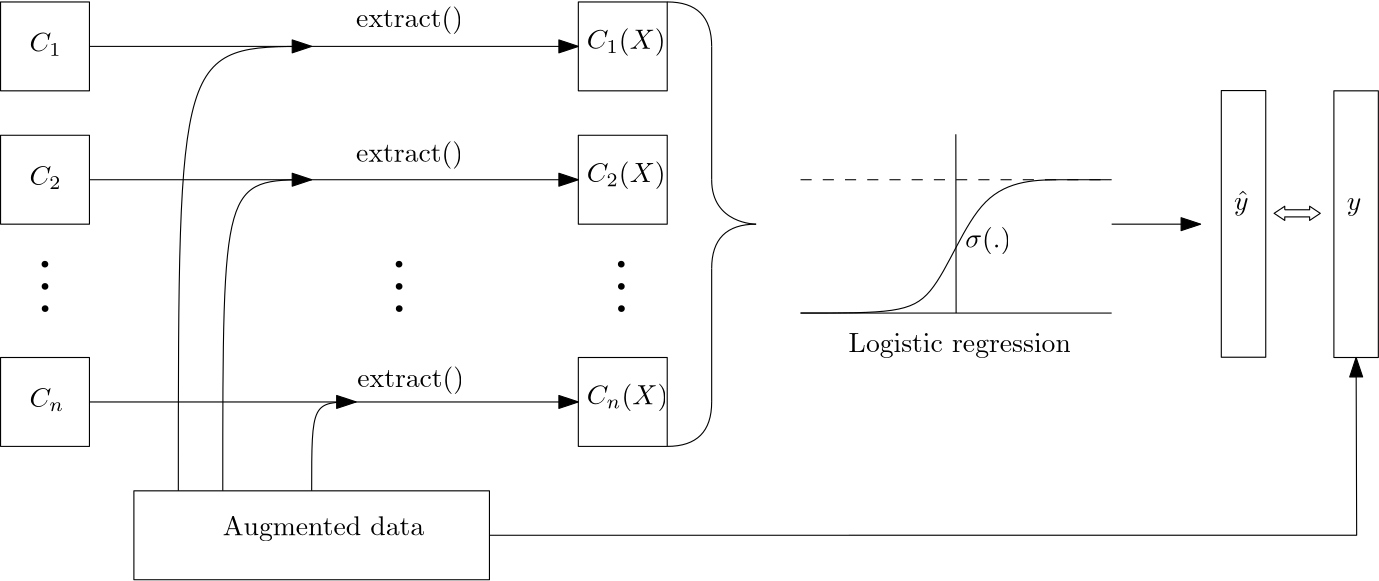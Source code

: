 <?xml version="1.0"?>
<!DOCTYPE ipe SYSTEM "ipe.dtd">
<ipe version="70206" creator="Ipe 7.2.7">
<info created="D:20180606154238" modified="D:20180606162655"/>
<ipestyle name="basic">
<symbol name="arrow/arc(spx)">
<path stroke="sym-stroke" fill="sym-stroke" pen="sym-pen">
0 0 m
-1 0.333 l
-1 -0.333 l
h
</path>
</symbol>
<symbol name="arrow/farc(spx)">
<path stroke="sym-stroke" fill="white" pen="sym-pen">
0 0 m
-1 0.333 l
-1 -0.333 l
h
</path>
</symbol>
<symbol name="arrow/ptarc(spx)">
<path stroke="sym-stroke" fill="sym-stroke" pen="sym-pen">
0 0 m
-1 0.333 l
-0.8 0 l
-1 -0.333 l
h
</path>
</symbol>
<symbol name="arrow/fptarc(spx)">
<path stroke="sym-stroke" fill="white" pen="sym-pen">
0 0 m
-1 0.333 l
-0.8 0 l
-1 -0.333 l
h
</path>
</symbol>
<symbol name="mark/circle(sx)" transformations="translations">
<path fill="sym-stroke">
0.6 0 0 0.6 0 0 e
0.4 0 0 0.4 0 0 e
</path>
</symbol>
<symbol name="mark/disk(sx)" transformations="translations">
<path fill="sym-stroke">
0.6 0 0 0.6 0 0 e
</path>
</symbol>
<symbol name="mark/fdisk(sfx)" transformations="translations">
<group>
<path fill="sym-fill">
0.5 0 0 0.5 0 0 e
</path>
<path fill="sym-stroke" fillrule="eofill">
0.6 0 0 0.6 0 0 e
0.4 0 0 0.4 0 0 e
</path>
</group>
</symbol>
<symbol name="mark/box(sx)" transformations="translations">
<path fill="sym-stroke" fillrule="eofill">
-0.6 -0.6 m
0.6 -0.6 l
0.6 0.6 l
-0.6 0.6 l
h
-0.4 -0.4 m
0.4 -0.4 l
0.4 0.4 l
-0.4 0.4 l
h
</path>
</symbol>
<symbol name="mark/square(sx)" transformations="translations">
<path fill="sym-stroke">
-0.6 -0.6 m
0.6 -0.6 l
0.6 0.6 l
-0.6 0.6 l
h
</path>
</symbol>
<symbol name="mark/fsquare(sfx)" transformations="translations">
<group>
<path fill="sym-fill">
-0.5 -0.5 m
0.5 -0.5 l
0.5 0.5 l
-0.5 0.5 l
h
</path>
<path fill="sym-stroke" fillrule="eofill">
-0.6 -0.6 m
0.6 -0.6 l
0.6 0.6 l
-0.6 0.6 l
h
-0.4 -0.4 m
0.4 -0.4 l
0.4 0.4 l
-0.4 0.4 l
h
</path>
</group>
</symbol>
<symbol name="mark/cross(sx)" transformations="translations">
<group>
<path fill="sym-stroke">
-0.43 -0.57 m
0.57 0.43 l
0.43 0.57 l
-0.57 -0.43 l
h
</path>
<path fill="sym-stroke">
-0.43 0.57 m
0.57 -0.43 l
0.43 -0.57 l
-0.57 0.43 l
h
</path>
</group>
</symbol>
<symbol name="arrow/fnormal(spx)">
<path stroke="sym-stroke" fill="white" pen="sym-pen">
0 0 m
-1 0.333 l
-1 -0.333 l
h
</path>
</symbol>
<symbol name="arrow/pointed(spx)">
<path stroke="sym-stroke" fill="sym-stroke" pen="sym-pen">
0 0 m
-1 0.333 l
-0.8 0 l
-1 -0.333 l
h
</path>
</symbol>
<symbol name="arrow/fpointed(spx)">
<path stroke="sym-stroke" fill="white" pen="sym-pen">
0 0 m
-1 0.333 l
-0.8 0 l
-1 -0.333 l
h
</path>
</symbol>
<symbol name="arrow/linear(spx)">
<path stroke="sym-stroke" pen="sym-pen">
-1 0.333 m
0 0 l
-1 -0.333 l
</path>
</symbol>
<symbol name="arrow/fdouble(spx)">
<path stroke="sym-stroke" fill="white" pen="sym-pen">
0 0 m
-1 0.333 l
-1 -0.333 l
h
-1 0 m
-2 0.333 l
-2 -0.333 l
h
</path>
</symbol>
<symbol name="arrow/double(spx)">
<path stroke="sym-stroke" fill="sym-stroke" pen="sym-pen">
0 0 m
-1 0.333 l
-1 -0.333 l
h
-1 0 m
-2 0.333 l
-2 -0.333 l
h
</path>
</symbol>
<pen name="heavier" value="0.8"/>
<pen name="fat" value="1.2"/>
<pen name="ultrafat" value="2"/>
<symbolsize name="large" value="5"/>
<symbolsize name="small" value="2"/>
<symbolsize name="tiny" value="1.1"/>
<arrowsize name="large" value="10"/>
<arrowsize name="small" value="5"/>
<arrowsize name="tiny" value="3"/>
<color name="red" value="1 0 0"/>
<color name="green" value="0 1 0"/>
<color name="blue" value="0 0 1"/>
<color name="yellow" value="1 1 0"/>
<color name="orange" value="1 0.647 0"/>
<color name="gold" value="1 0.843 0"/>
<color name="purple" value="0.627 0.125 0.941"/>
<color name="gray" value="0.745"/>
<color name="brown" value="0.647 0.165 0.165"/>
<color name="navy" value="0 0 0.502"/>
<color name="pink" value="1 0.753 0.796"/>
<color name="seagreen" value="0.18 0.545 0.341"/>
<color name="turquoise" value="0.251 0.878 0.816"/>
<color name="violet" value="0.933 0.51 0.933"/>
<color name="darkblue" value="0 0 0.545"/>
<color name="darkcyan" value="0 0.545 0.545"/>
<color name="darkgray" value="0.663"/>
<color name="darkgreen" value="0 0.392 0"/>
<color name="darkmagenta" value="0.545 0 0.545"/>
<color name="darkorange" value="1 0.549 0"/>
<color name="darkred" value="0.545 0 0"/>
<color name="lightblue" value="0.678 0.847 0.902"/>
<color name="lightcyan" value="0.878 1 1"/>
<color name="lightgray" value="0.827"/>
<color name="lightgreen" value="0.565 0.933 0.565"/>
<color name="lightyellow" value="1 1 0.878"/>
<dashstyle name="dashed" value="[4] 0"/>
<dashstyle name="dotted" value="[1 3] 0"/>
<dashstyle name="dash dotted" value="[4 2 1 2] 0"/>
<dashstyle name="dash dot dotted" value="[4 2 1 2 1 2] 0"/>
<textsize name="large" value="\large"/>
<textsize name="Large" value="\Large"/>
<textsize name="LARGE" value="\LARGE"/>
<textsize name="huge" value="\huge"/>
<textsize name="Huge" value="\Huge"/>
<textsize name="small" value="\small"/>
<textsize name="footnote" value="\footnotesize"/>
<textsize name="tiny" value="\tiny"/>
<textstyle name="center" begin="\begin{center}" end="\end{center}"/>
<textstyle name="itemize" begin="\begin{itemize}" end="\end{itemize}"/>
<textstyle name="item" begin="\begin{itemize}\item{}" end="\end{itemize}"/>
<gridsize name="4 pts" value="4"/>
<gridsize name="8 pts (~3 mm)" value="8"/>
<gridsize name="16 pts (~6 mm)" value="16"/>
<gridsize name="32 pts (~12 mm)" value="32"/>
<gridsize name="10 pts (~3.5 mm)" value="10"/>
<gridsize name="20 pts (~7 mm)" value="20"/>
<gridsize name="14 pts (~5 mm)" value="14"/>
<gridsize name="28 pts (~10 mm)" value="28"/>
<gridsize name="56 pts (~20 mm)" value="56"/>
<anglesize name="90 deg" value="90"/>
<anglesize name="60 deg" value="60"/>
<anglesize name="45 deg" value="45"/>
<anglesize name="30 deg" value="30"/>
<anglesize name="22.5 deg" value="22.5"/>
<opacity name="10%" value="0.1"/>
<opacity name="30%" value="0.3"/>
<opacity name="50%" value="0.5"/>
<opacity name="75%" value="0.75"/>
<tiling name="falling" angle="-60" step="4" width="1"/>
<tiling name="rising" angle="30" step="4" width="1"/>
</ipestyle>
<page>
<layer name="alpha"/>
<view layers="alpha" active="alpha"/>
<path layer="alpha" stroke="black">
16 832 m
16 800 l
48 800 l
48 832 l
h
</path>
<text matrix="1 0 0 1 -5.58343 -1.86114" pos="32 816" stroke="black" type="label" width="11.59" height="6.812" depth="1.49" valign="baseline" style="math">C_1</text>
<path matrix="1 0 0 1 0 -48" stroke="black">
16 832 m
16 800 l
48 800 l
48 832 l
h
</path>
<text matrix="1 0 0 1 -5.58343 -49.8611" pos="32 816" stroke="black" type="label" width="11.59" height="6.812" depth="1.49" valign="baseline" style="math">C_2</text>
<path matrix="1 0 0 1 0 -128" stroke="black">
16 832 m
16 800 l
48 800 l
48 832 l
h
</path>
<text matrix="1 0 0 1 -5.58343 -129.861" pos="32 816" stroke="black" type="label" width="12.544" height="6.812" depth="1.49" valign="baseline" style="math">C_n</text>
<use matrix="-0.00199961 0.499996 -0.499996 -0.00199961 416.322 651.134" name="mark/disk(sx)" pos="144 768" size="small" stroke="black"/>
<use matrix="-0.00199961 0.499996 -0.499996 -0.00199961 416.322 651.134" name="mark/disk(sx)" pos="160 768" size="small" stroke="black"/>
<use matrix="-0.00199961 0.499996 -0.499996 -0.00199961 416.322 651.134" name="mark/disk(sx)" pos="176 768" size="small" stroke="black"/>
<path stroke="black">
64 656 m
64 624 l
192 624 l
192 656 l
h
</path>
<text matrix="1 0 0 1 16 0" pos="80 640" stroke="black" type="label" width="72.506" height="6.926" depth="1.93" valign="baseline">Augmented data</text>
<path stroke="black" arrow="normal/normal">
48 816 m
224 816 l
</path>
<path stroke="black" arrow="normal/normal">
48 768 m
224 768 l
</path>
<path stroke="black" arrow="normal/normal">
48 688 m
224 688 l
</path>
<path stroke="black" arrow="normal/normal">
80 656 m
80 816
80 816
128 816 c
</path>
<path stroke="black" arrow="normal/normal">
96 656 m
96 768
96 768
128 768 c
</path>
<path stroke="black" arrow="normal/normal">
128 656 m
128 688
128 688
144 688 c
</path>
<text matrix="1 0 0 1 0 -9.01362" pos="144 832" stroke="black" type="label" width="38.495" height="7.473" depth="2.49" valign="baseline">extract()</text>
<text matrix="1 0 0 1 -0.00002198 -57.5154" pos="144 832" stroke="black" type="label" width="38.495" height="7.473" depth="2.49" valign="baseline">extract()</text>
<text matrix="1 0 0 1 0.429198 -138.638" pos="144 832" stroke="black" type="label" width="38.495" height="7.473" depth="2.49" valign="baseline">extract()</text>
<use matrix="-0.00199961 0.499996 -0.499996 -0.00199961 543.8 651.134" name="mark/disk(sx)" pos="144 768" size="small" stroke="black"/>
<use matrix="-0.00199961 0.499996 -0.499996 -0.00199961 543.8 651.134" name="mark/disk(sx)" pos="160 768" size="small" stroke="black"/>
<use matrix="-0.00199961 0.499996 -0.499996 -0.00199961 543.8 651.134" name="mark/disk(sx)" pos="176 768" size="small" stroke="black"/>
<path stroke="black">
224 832 m
224 800 l
256 800 l
256 832 l
h
</path>
<text matrix="1 0 0 1 -12.9955 -0.85844" pos="240 816" stroke="black" type="label" width="28.374" height="7.473" depth="2.49" valign="baseline" style="math">C_1(X)</text>
<path matrix="1 0 0 1 0 -48" stroke="black">
224 832 m
224 800 l
256 800 l
256 832 l
h
</path>
<text matrix="1 0 0 1 -12.9955 -48.8584" pos="240 816" stroke="black" type="label" width="28.374" height="7.473" depth="2.49" valign="baseline" style="math">C_2(X)</text>
<path matrix="1 0 0 1 0 -128" stroke="black">
224 832 m
224 800 l
256 800 l
256 832 l
h
</path>
<text matrix="1 0 0 1 -12.9955 -128.858" pos="240 816" stroke="black" type="label" width="29.328" height="7.473" depth="2.49" valign="baseline" style="math">C_n(X)</text>
<use matrix="-0.00199961 0.499996 -0.499996 -0.00199961 623.8 651.134" name="mark/disk(sx)" pos="144 768" size="small" stroke="black"/>
<use matrix="-0.00199961 0.499996 -0.499996 -0.00199961 623.8 651.134" name="mark/disk(sx)" pos="160 768" size="small" stroke="black"/>
<use matrix="-0.00199961 0.499996 -0.499996 -0.00199961 623.8 651.134" name="mark/disk(sx)" pos="176 768" size="small" stroke="black"/>
<path stroke="black">
272 816 m
272 768 l
</path>
<path stroke="black">
272 736 m
272 688 l
</path>
<path stroke="black">
272 768 m
272 752
288 752
288 752 c
</path>
<path stroke="black">
272 736 m
272 752
288 752 c
</path>
<path stroke="black">
272 816 m
272 832
256 832 c
</path>
<path stroke="black">
272 688 m
272 672
256 672 c
</path>
<path stroke="black">
304 720 m
416 720 l
</path>
<path stroke="black">
304 720 m
336 720
352 720
368 768
400 768
416 768
416 768 c
</path>
<path stroke="black" dash="dashed">
304 768 m
416 768 l
</path>
<path stroke="black">
360 720 m
359.899 784.363 l
</path>
<path stroke="black">
496 800 m
496 704 l
512 704 l
512 800 l
h
</path>
<path stroke="black" arrow="normal/normal">
192 640 m
504.198 640.02 l
504 704 l
</path>
<text matrix="1 0 0 1 2.08596 -9.17822" pos="498.515 766.229" stroke="black" type="label" width="5.242" height="4.297" depth="1.93" valign="baseline" style="math">y</text>
<path matrix="1 0 0 1 -40.531 0.099" stroke="black">
496 800 m
496 704 l
512 704 l
512 800 l
h
</path>
<text matrix="1 0 0 1 -38.445 -9.07922" pos="498.515 766.229" stroke="black" type="label" width="5.242" height="6.926" depth="1.93" valign="baseline" style="math">\hat{y}</text>
<path stroke="black" arrow="normal/normal">
416 752 m
448 752 l
</path>
<path matrix="0.0799282 0 0 0.0799282 448.9 711.14" stroke="black">
368 576 m
480 576 l
480 592 l
528 560 l
480 528 l
480 544 l
368 544 l
368 528 l
320 560 l
368 592 l
368 576 l
</path>
<text pos="321.289 705.992" stroke="black" type="label" width="80.061" height="6.815" depth="1.93" valign="baseline">Logistic regression</text>
<text matrix="1 0 0 1 -4.34278 -10.857" pos="367.612 754.487" stroke="black" type="label" width="16.566" height="7.473" depth="2.49" valign="baseline" style="math">\sigma(.)</text>
</page>
</ipe>
